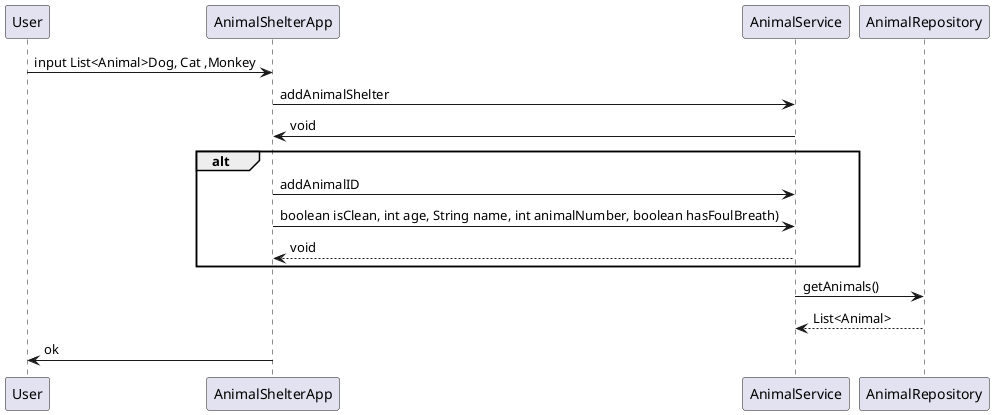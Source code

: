 @startuml
User -> AnimalShelterApp : input List<Animal>Dog, Cat ,Monkey


AnimalShelterApp -> AnimalService : addAnimalShelter
AnimalShelterApp <- AnimalService : void

alt
AnimalShelterApp -> AnimalService : addAnimalID
AnimalShelterApp -> AnimalService : boolean isClean, int age, String name, int animalNumber, boolean hasFoulBreath)
AnimalShelterApp <-- AnimalService : void
end

AnimalService -> AnimalRepository : getAnimals()
AnimalService <-- AnimalRepository : List<Animal>



User <- AnimalShelterApp : ok

@enduml